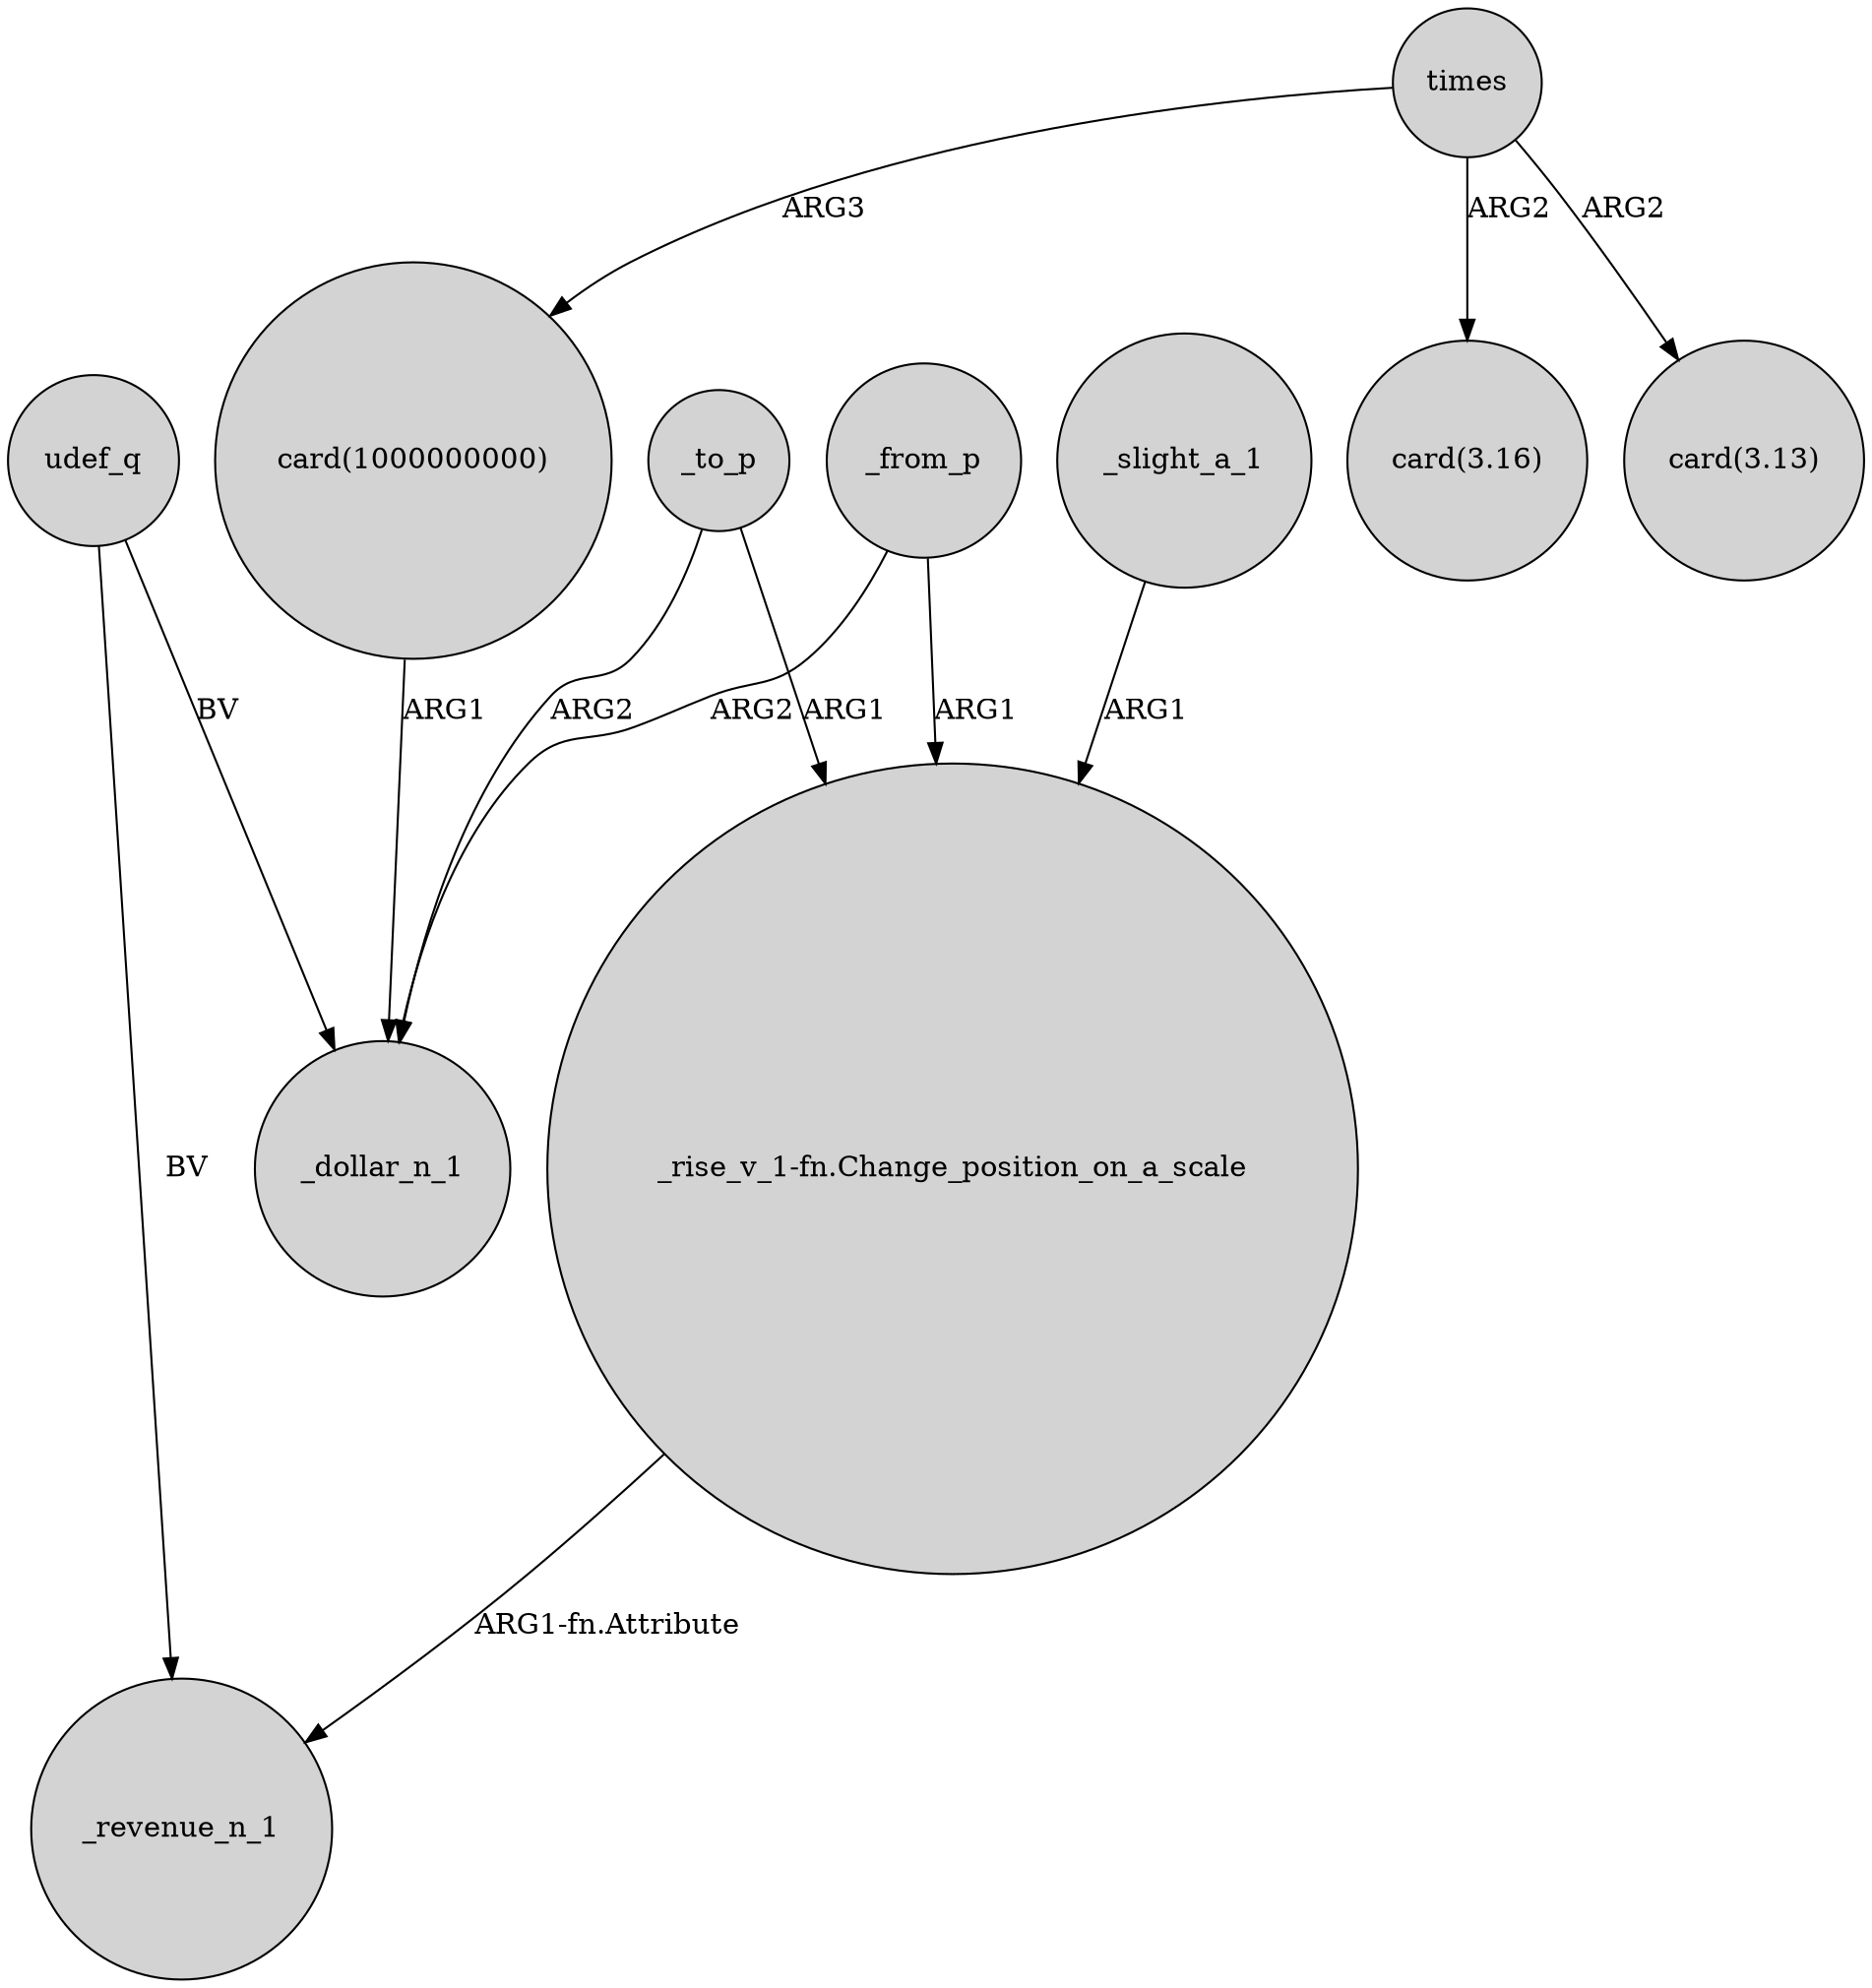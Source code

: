 digraph {
	node [shape=circle style=filled]
	"card(1000000000)" -> _dollar_n_1 [label=ARG1]
	_from_p -> _dollar_n_1 [label=ARG2]
	times -> "card(3.16)" [label=ARG2]
	_slight_a_1 -> "_rise_v_1-fn.Change_position_on_a_scale" [label=ARG1]
	_to_p -> _dollar_n_1 [label=ARG2]
	"_rise_v_1-fn.Change_position_on_a_scale" -> _revenue_n_1 [label="ARG1-fn.Attribute"]
	times -> "card(1000000000)" [label=ARG3]
	times -> "card(3.13)" [label=ARG2]
	udef_q -> _dollar_n_1 [label=BV]
	udef_q -> _revenue_n_1 [label=BV]
	_from_p -> "_rise_v_1-fn.Change_position_on_a_scale" [label=ARG1]
	_to_p -> "_rise_v_1-fn.Change_position_on_a_scale" [label=ARG1]
}
